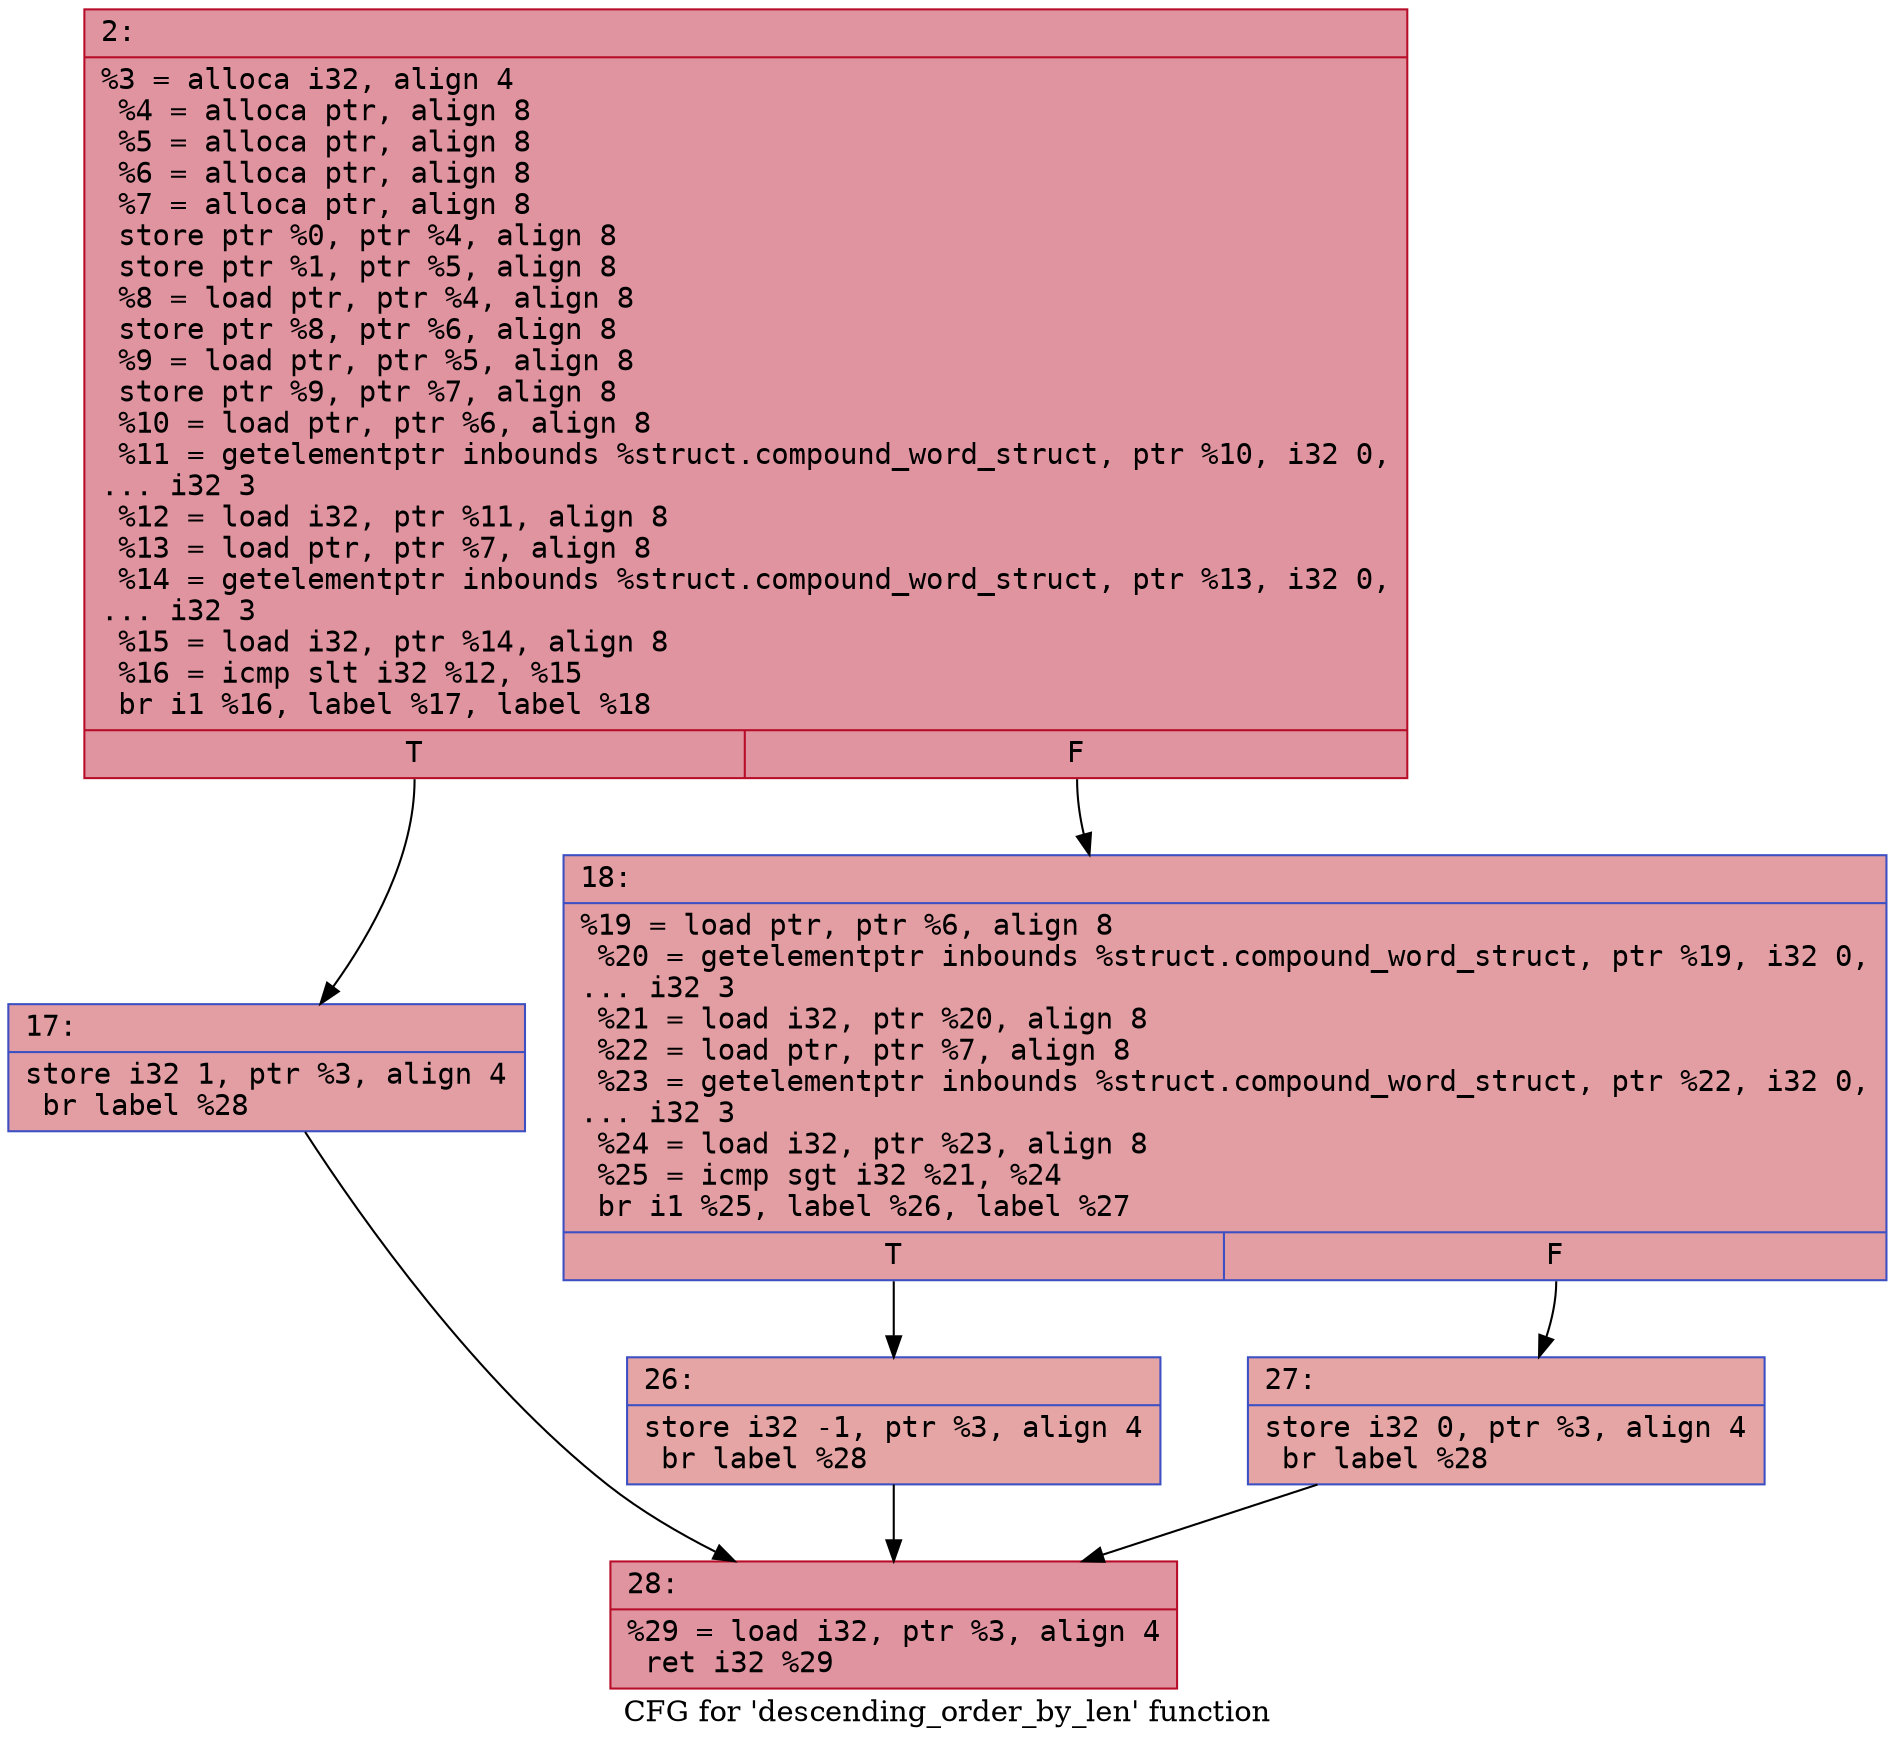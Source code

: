 digraph "CFG for 'descending_order_by_len' function" {
	label="CFG for 'descending_order_by_len' function";

	Node0x600000d229e0 [shape=record,color="#b70d28ff", style=filled, fillcolor="#b70d2870" fontname="Courier",label="{2:\l|  %3 = alloca i32, align 4\l  %4 = alloca ptr, align 8\l  %5 = alloca ptr, align 8\l  %6 = alloca ptr, align 8\l  %7 = alloca ptr, align 8\l  store ptr %0, ptr %4, align 8\l  store ptr %1, ptr %5, align 8\l  %8 = load ptr, ptr %4, align 8\l  store ptr %8, ptr %6, align 8\l  %9 = load ptr, ptr %5, align 8\l  store ptr %9, ptr %7, align 8\l  %10 = load ptr, ptr %6, align 8\l  %11 = getelementptr inbounds %struct.compound_word_struct, ptr %10, i32 0,\l... i32 3\l  %12 = load i32, ptr %11, align 8\l  %13 = load ptr, ptr %7, align 8\l  %14 = getelementptr inbounds %struct.compound_word_struct, ptr %13, i32 0,\l... i32 3\l  %15 = load i32, ptr %14, align 8\l  %16 = icmp slt i32 %12, %15\l  br i1 %16, label %17, label %18\l|{<s0>T|<s1>F}}"];
	Node0x600000d229e0:s0 -> Node0x600000d22a30[tooltip="2 -> 17\nProbability 50.00%" ];
	Node0x600000d229e0:s1 -> Node0x600000d22a80[tooltip="2 -> 18\nProbability 50.00%" ];
	Node0x600000d22a30 [shape=record,color="#3d50c3ff", style=filled, fillcolor="#be242e70" fontname="Courier",label="{17:\l|  store i32 1, ptr %3, align 4\l  br label %28\l}"];
	Node0x600000d22a30 -> Node0x600000d22b70[tooltip="17 -> 28\nProbability 100.00%" ];
	Node0x600000d22a80 [shape=record,color="#3d50c3ff", style=filled, fillcolor="#be242e70" fontname="Courier",label="{18:\l|  %19 = load ptr, ptr %6, align 8\l  %20 = getelementptr inbounds %struct.compound_word_struct, ptr %19, i32 0,\l... i32 3\l  %21 = load i32, ptr %20, align 8\l  %22 = load ptr, ptr %7, align 8\l  %23 = getelementptr inbounds %struct.compound_word_struct, ptr %22, i32 0,\l... i32 3\l  %24 = load i32, ptr %23, align 8\l  %25 = icmp sgt i32 %21, %24\l  br i1 %25, label %26, label %27\l|{<s0>T|<s1>F}}"];
	Node0x600000d22a80:s0 -> Node0x600000d22ad0[tooltip="18 -> 26\nProbability 50.00%" ];
	Node0x600000d22a80:s1 -> Node0x600000d22b20[tooltip="18 -> 27\nProbability 50.00%" ];
	Node0x600000d22ad0 [shape=record,color="#3d50c3ff", style=filled, fillcolor="#c5333470" fontname="Courier",label="{26:\l|  store i32 -1, ptr %3, align 4\l  br label %28\l}"];
	Node0x600000d22ad0 -> Node0x600000d22b70[tooltip="26 -> 28\nProbability 100.00%" ];
	Node0x600000d22b20 [shape=record,color="#3d50c3ff", style=filled, fillcolor="#c5333470" fontname="Courier",label="{27:\l|  store i32 0, ptr %3, align 4\l  br label %28\l}"];
	Node0x600000d22b20 -> Node0x600000d22b70[tooltip="27 -> 28\nProbability 100.00%" ];
	Node0x600000d22b70 [shape=record,color="#b70d28ff", style=filled, fillcolor="#b70d2870" fontname="Courier",label="{28:\l|  %29 = load i32, ptr %3, align 4\l  ret i32 %29\l}"];
}
